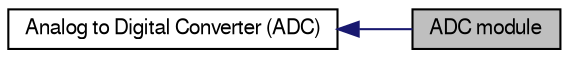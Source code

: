 digraph structs
{
  edge [fontname="FreeSans",fontsize="10",labelfontname="FreeSans",labelfontsize="10"];
  node [fontname="FreeSans",fontsize="10",shape=record];
  rankdir=LR;
  Node0 [label="ADC module",height=0.2,width=0.4,color="black", fillcolor="grey75", style="filled" fontcolor="black"];
  Node1 [label="Analog to Digital Converter (ADC)",height=0.2,width=0.4,color="black", fillcolor="white", style="filled",URL="$group__adc__group.html"];
  Node1->Node0 [shape=plaintext, color="midnightblue", dir="back", style="solid"];
}

